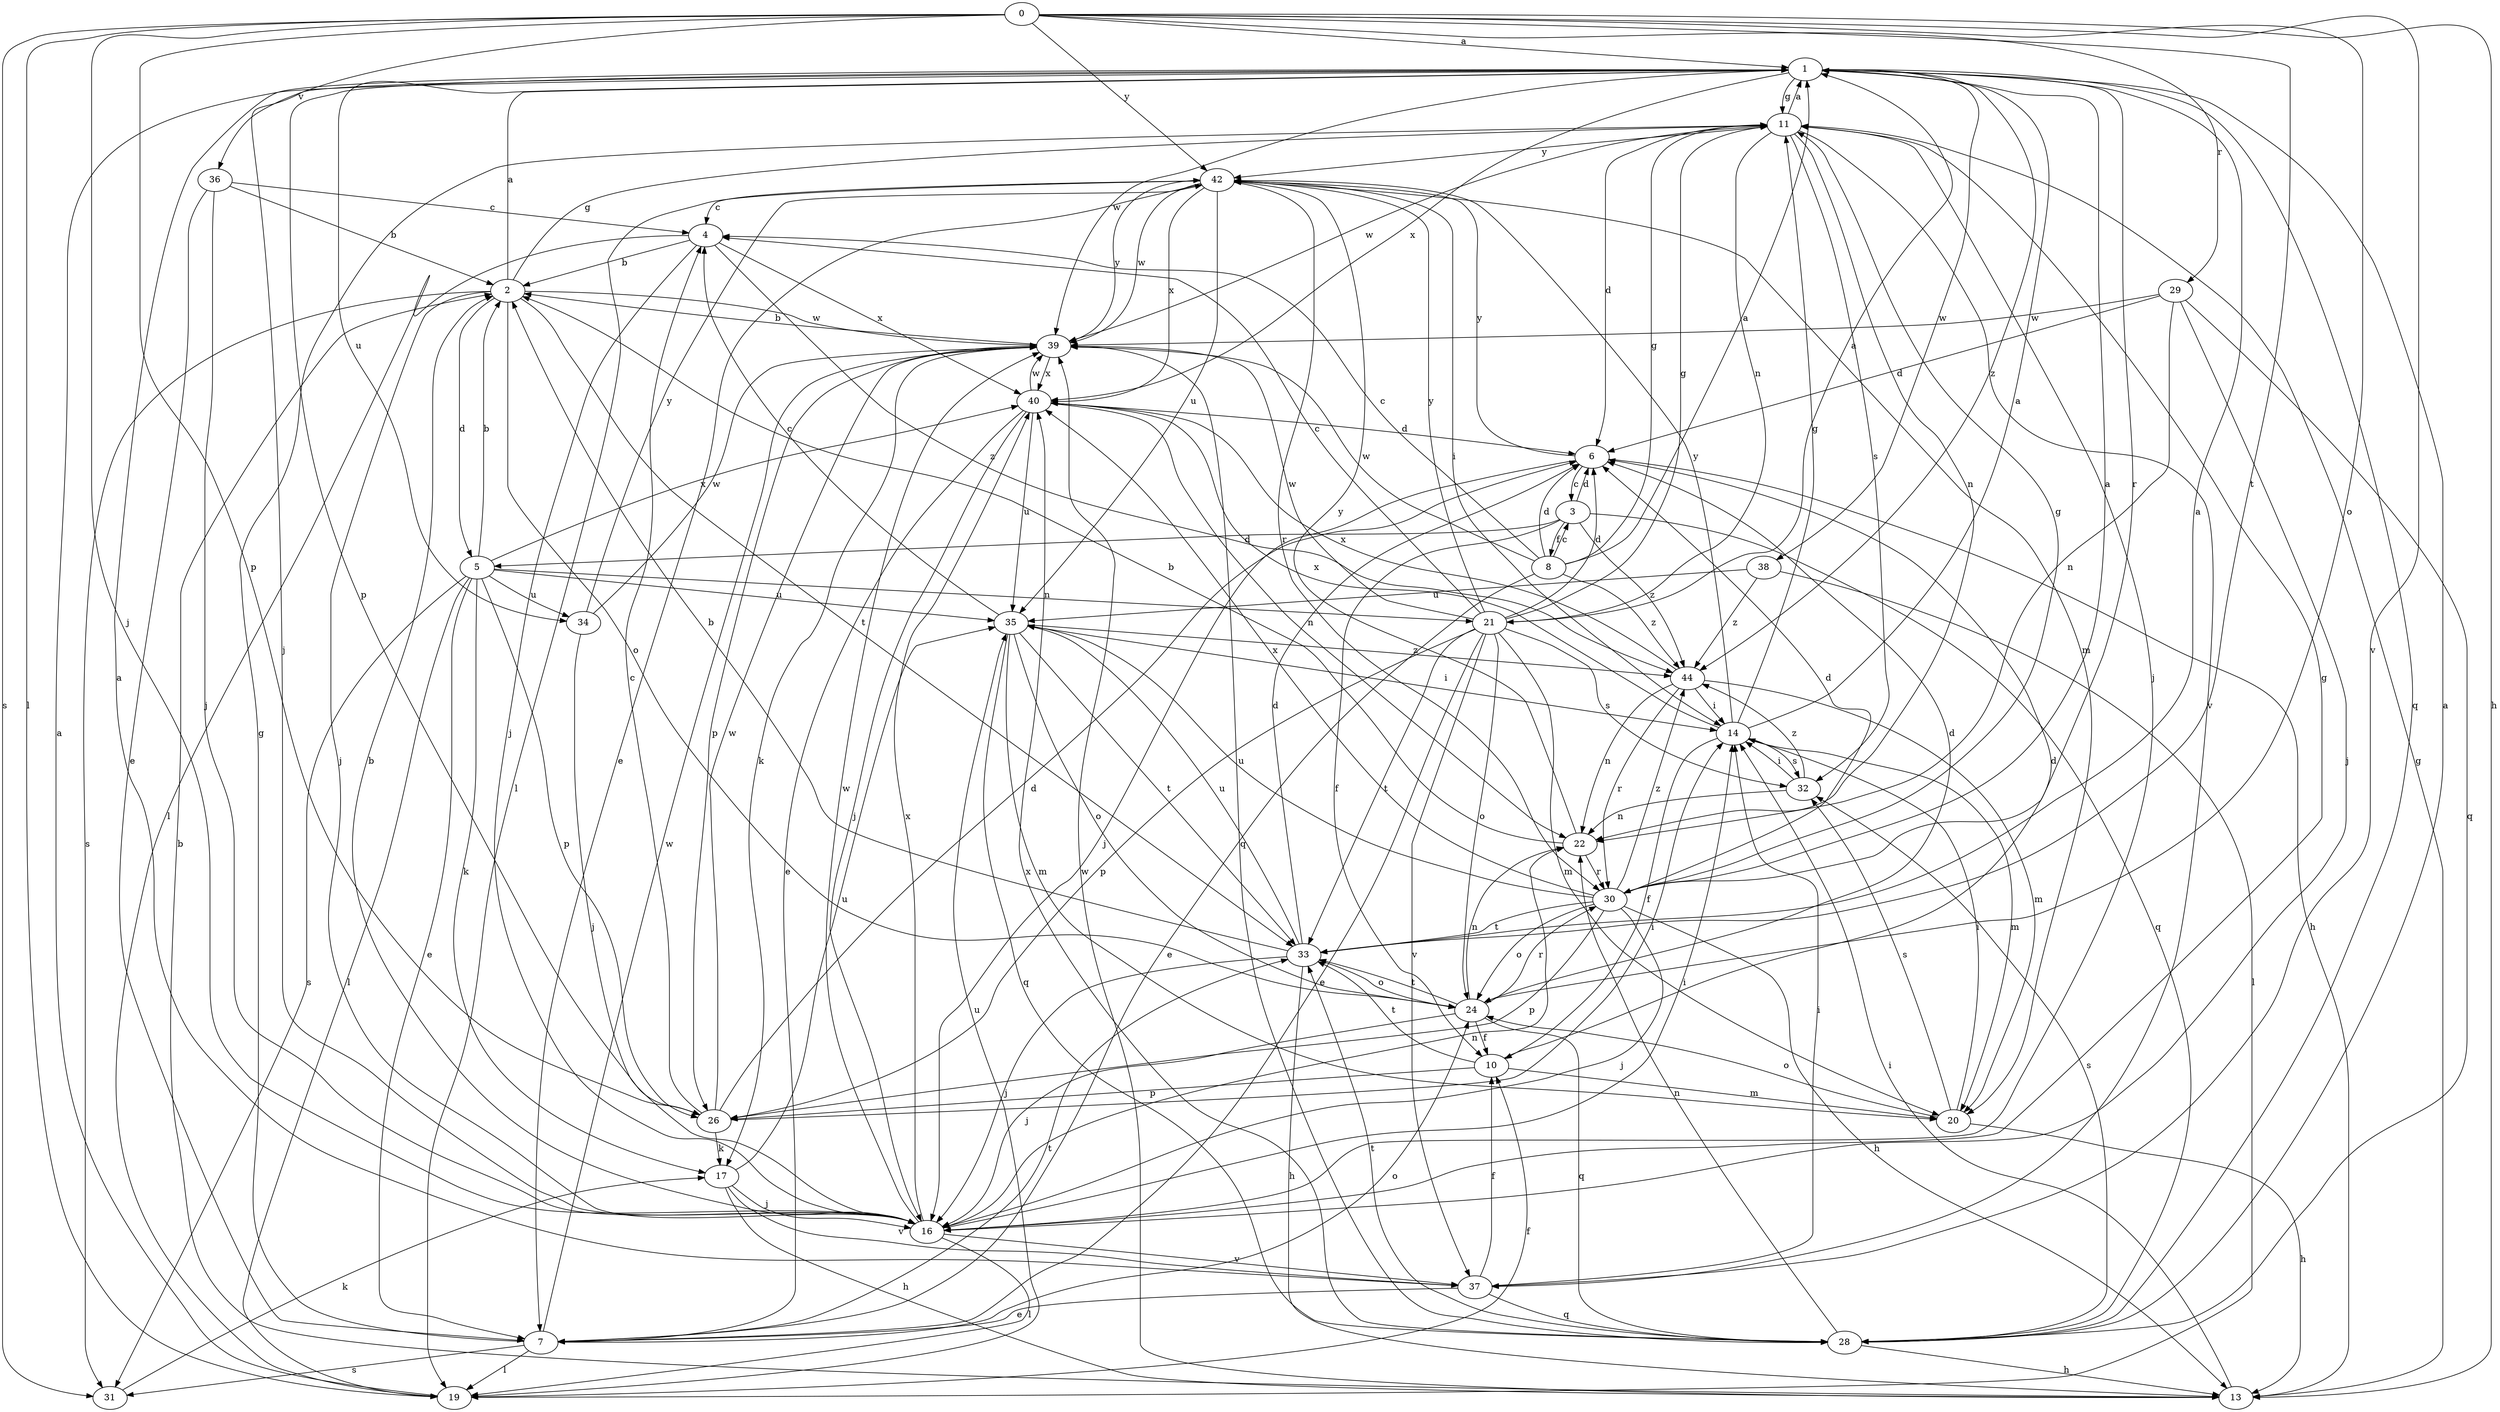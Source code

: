 strict digraph  {
0;
1;
2;
3;
4;
5;
6;
7;
8;
10;
11;
13;
14;
16;
17;
19;
20;
21;
22;
24;
26;
28;
29;
30;
31;
32;
33;
34;
35;
36;
37;
38;
39;
40;
42;
44;
0 -> 1  [label=a];
0 -> 13  [label=h];
0 -> 16  [label=j];
0 -> 19  [label=l];
0 -> 24  [label=o];
0 -> 26  [label=p];
0 -> 29  [label=r];
0 -> 31  [label=s];
0 -> 33  [label=t];
0 -> 36  [label=v];
0 -> 37  [label=v];
0 -> 42  [label=y];
1 -> 11  [label=g];
1 -> 16  [label=j];
1 -> 26  [label=p];
1 -> 28  [label=q];
1 -> 30  [label=r];
1 -> 34  [label=u];
1 -> 38  [label=w];
1 -> 39  [label=w];
1 -> 40  [label=x];
1 -> 44  [label=z];
2 -> 1  [label=a];
2 -> 5  [label=d];
2 -> 11  [label=g];
2 -> 16  [label=j];
2 -> 24  [label=o];
2 -> 31  [label=s];
2 -> 33  [label=t];
2 -> 39  [label=w];
3 -> 5  [label=d];
3 -> 6  [label=d];
3 -> 8  [label=f];
3 -> 10  [label=f];
3 -> 28  [label=q];
3 -> 44  [label=z];
4 -> 2  [label=b];
4 -> 16  [label=j];
4 -> 19  [label=l];
4 -> 40  [label=x];
4 -> 44  [label=z];
5 -> 2  [label=b];
5 -> 7  [label=e];
5 -> 17  [label=k];
5 -> 19  [label=l];
5 -> 21  [label=n];
5 -> 26  [label=p];
5 -> 31  [label=s];
5 -> 34  [label=u];
5 -> 35  [label=u];
5 -> 40  [label=x];
6 -> 3  [label=c];
6 -> 13  [label=h];
6 -> 16  [label=j];
6 -> 42  [label=y];
7 -> 11  [label=g];
7 -> 19  [label=l];
7 -> 24  [label=o];
7 -> 31  [label=s];
7 -> 33  [label=t];
7 -> 39  [label=w];
8 -> 1  [label=a];
8 -> 3  [label=c];
8 -> 4  [label=c];
8 -> 6  [label=d];
8 -> 7  [label=e];
8 -> 11  [label=g];
8 -> 39  [label=w];
8 -> 44  [label=z];
10 -> 6  [label=d];
10 -> 20  [label=m];
10 -> 26  [label=p];
10 -> 33  [label=t];
11 -> 1  [label=a];
11 -> 6  [label=d];
11 -> 16  [label=j];
11 -> 21  [label=n];
11 -> 22  [label=n];
11 -> 32  [label=s];
11 -> 37  [label=v];
11 -> 39  [label=w];
11 -> 42  [label=y];
13 -> 2  [label=b];
13 -> 11  [label=g];
13 -> 14  [label=i];
13 -> 39  [label=w];
14 -> 1  [label=a];
14 -> 10  [label=f];
14 -> 11  [label=g];
14 -> 20  [label=m];
14 -> 32  [label=s];
14 -> 40  [label=x];
14 -> 42  [label=y];
16 -> 2  [label=b];
16 -> 11  [label=g];
16 -> 14  [label=i];
16 -> 19  [label=l];
16 -> 22  [label=n];
16 -> 37  [label=v];
16 -> 39  [label=w];
16 -> 40  [label=x];
17 -> 13  [label=h];
17 -> 16  [label=j];
17 -> 35  [label=u];
17 -> 37  [label=v];
19 -> 1  [label=a];
19 -> 10  [label=f];
19 -> 35  [label=u];
20 -> 13  [label=h];
20 -> 14  [label=i];
20 -> 24  [label=o];
20 -> 32  [label=s];
21 -> 1  [label=a];
21 -> 4  [label=c];
21 -> 6  [label=d];
21 -> 7  [label=e];
21 -> 11  [label=g];
21 -> 20  [label=m];
21 -> 24  [label=o];
21 -> 26  [label=p];
21 -> 32  [label=s];
21 -> 33  [label=t];
21 -> 37  [label=v];
21 -> 39  [label=w];
21 -> 42  [label=y];
22 -> 2  [label=b];
22 -> 30  [label=r];
22 -> 42  [label=y];
24 -> 6  [label=d];
24 -> 10  [label=f];
24 -> 16  [label=j];
24 -> 22  [label=n];
24 -> 28  [label=q];
24 -> 30  [label=r];
24 -> 33  [label=t];
26 -> 4  [label=c];
26 -> 6  [label=d];
26 -> 14  [label=i];
26 -> 17  [label=k];
26 -> 39  [label=w];
28 -> 1  [label=a];
28 -> 13  [label=h];
28 -> 22  [label=n];
28 -> 32  [label=s];
28 -> 33  [label=t];
28 -> 40  [label=x];
29 -> 6  [label=d];
29 -> 16  [label=j];
29 -> 22  [label=n];
29 -> 28  [label=q];
29 -> 39  [label=w];
30 -> 1  [label=a];
30 -> 6  [label=d];
30 -> 11  [label=g];
30 -> 13  [label=h];
30 -> 16  [label=j];
30 -> 24  [label=o];
30 -> 26  [label=p];
30 -> 33  [label=t];
30 -> 35  [label=u];
30 -> 40  [label=x];
30 -> 44  [label=z];
31 -> 17  [label=k];
32 -> 14  [label=i];
32 -> 22  [label=n];
32 -> 44  [label=z];
33 -> 1  [label=a];
33 -> 2  [label=b];
33 -> 6  [label=d];
33 -> 13  [label=h];
33 -> 16  [label=j];
33 -> 24  [label=o];
33 -> 35  [label=u];
34 -> 16  [label=j];
34 -> 39  [label=w];
34 -> 42  [label=y];
35 -> 4  [label=c];
35 -> 14  [label=i];
35 -> 20  [label=m];
35 -> 24  [label=o];
35 -> 28  [label=q];
35 -> 33  [label=t];
35 -> 44  [label=z];
36 -> 2  [label=b];
36 -> 4  [label=c];
36 -> 7  [label=e];
36 -> 16  [label=j];
37 -> 1  [label=a];
37 -> 7  [label=e];
37 -> 10  [label=f];
37 -> 14  [label=i];
37 -> 28  [label=q];
38 -> 19  [label=l];
38 -> 35  [label=u];
38 -> 44  [label=z];
39 -> 2  [label=b];
39 -> 17  [label=k];
39 -> 26  [label=p];
39 -> 28  [label=q];
39 -> 40  [label=x];
39 -> 42  [label=y];
40 -> 6  [label=d];
40 -> 7  [label=e];
40 -> 16  [label=j];
40 -> 22  [label=n];
40 -> 35  [label=u];
40 -> 39  [label=w];
42 -> 4  [label=c];
42 -> 7  [label=e];
42 -> 14  [label=i];
42 -> 19  [label=l];
42 -> 20  [label=m];
42 -> 30  [label=r];
42 -> 35  [label=u];
42 -> 39  [label=w];
42 -> 40  [label=x];
44 -> 14  [label=i];
44 -> 20  [label=m];
44 -> 22  [label=n];
44 -> 30  [label=r];
44 -> 40  [label=x];
}
